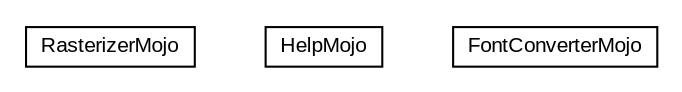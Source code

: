 #!/usr/local/bin/dot
#
# Class diagram 
# Generated by UMLGraph version R5_6-24-gf6e263 (http://www.umlgraph.org/)
#

digraph G {
	edge [fontname="arial",fontsize=10,labelfontname="arial",labelfontsize=10];
	node [fontname="arial",fontsize=10,shape=plaintext];
	nodesep=0.25;
	ranksep=0.5;
	// net.trajano.batik.RasterizerMojo
	c0 [label=<<table title="net.trajano.batik.RasterizerMojo" border="0" cellborder="1" cellspacing="0" cellpadding="2" port="p" href="./RasterizerMojo.html">
		<tr><td><table border="0" cellspacing="0" cellpadding="1">
<tr><td align="center" balign="center"> RasterizerMojo </td></tr>
		</table></td></tr>
		</table>>, URL="./RasterizerMojo.html", fontname="arial", fontcolor="black", fontsize=10.0];
	// net.trajano.batik.HelpMojo
	c1 [label=<<table title="net.trajano.batik.HelpMojo" border="0" cellborder="1" cellspacing="0" cellpadding="2" port="p" href="./HelpMojo.html">
		<tr><td><table border="0" cellspacing="0" cellpadding="1">
<tr><td align="center" balign="center"> HelpMojo </td></tr>
		</table></td></tr>
		</table>>, URL="./HelpMojo.html", fontname="arial", fontcolor="black", fontsize=10.0];
	// net.trajano.batik.FontConverterMojo
	c2 [label=<<table title="net.trajano.batik.FontConverterMojo" border="0" cellborder="1" cellspacing="0" cellpadding="2" port="p" href="./FontConverterMojo.html">
		<tr><td><table border="0" cellspacing="0" cellpadding="1">
<tr><td align="center" balign="center"> FontConverterMojo </td></tr>
		</table></td></tr>
		</table>>, URL="./FontConverterMojo.html", fontname="arial", fontcolor="black", fontsize=10.0];
}

